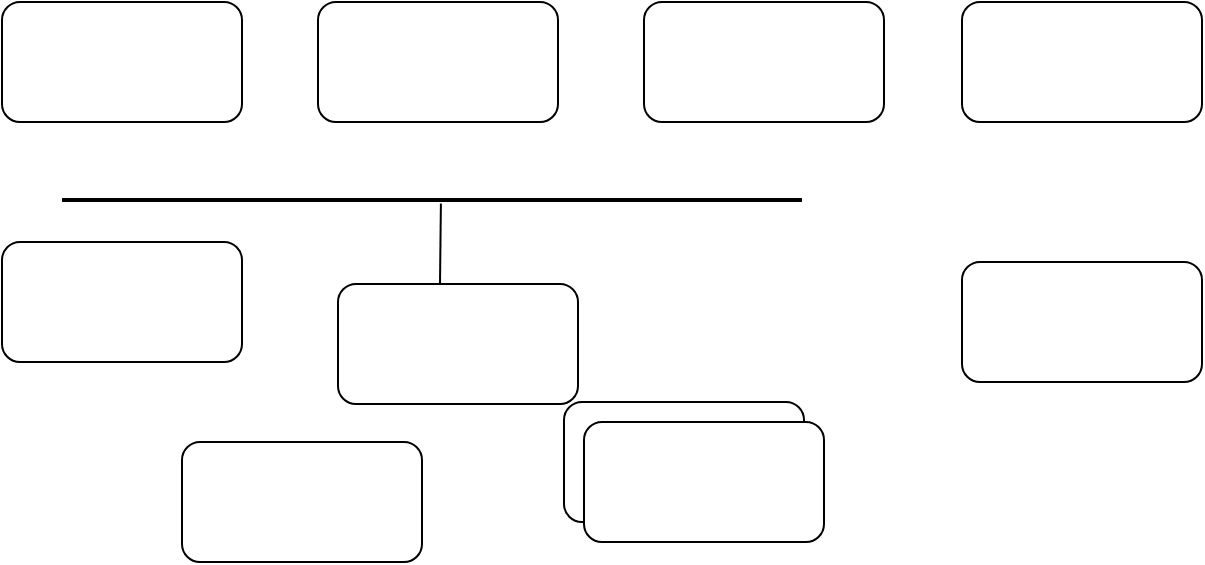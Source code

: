 <mxfile version="20.8.10" type="github">
  <diagram name="Page-1" id="z48lZg58AhBbjeFEezPb">
    <mxGraphModel dx="1050" dy="483" grid="1" gridSize="10" guides="1" tooltips="1" connect="1" arrows="1" fold="1" page="1" pageScale="1" pageWidth="827" pageHeight="1169" math="0" shadow="0">
      <root>
        <mxCell id="0" />
        <mxCell id="1" parent="0" />
        <mxCell id="gmFjkNFE5XuEMYZ9CMIm-5" value="" style="line;strokeWidth=2;html=1;" vertex="1" parent="1">
          <mxGeometry x="70" y="184" width="370" height="10" as="geometry" />
        </mxCell>
        <mxCell id="gmFjkNFE5XuEMYZ9CMIm-7" style="rounded=0;orthogonalLoop=1;jettySize=auto;html=1;entryX=0.685;entryY=0.68;entryDx=0;entryDy=0;entryPerimeter=0;endArrow=none;endFill=0;jumpStyle=sharp;" edge="1" parent="1">
          <mxGeometry relative="1" as="geometry">
            <mxPoint x="259" y="231" as="sourcePoint" />
            <mxPoint x="259.45" y="190.8" as="targetPoint" />
          </mxGeometry>
        </mxCell>
        <mxCell id="gmFjkNFE5XuEMYZ9CMIm-6" value="" style="rounded=1;whiteSpace=wrap;html=1;" vertex="1" parent="1">
          <mxGeometry x="208" y="231" width="120" height="60" as="geometry" />
        </mxCell>
        <mxCell id="gmFjkNFE5XuEMYZ9CMIm-8" value="" style="rounded=1;whiteSpace=wrap;html=1;fillOpacity=100;imageWidth=24;" vertex="1" parent="1">
          <mxGeometry x="130" y="310" width="120" height="60" as="geometry" />
        </mxCell>
        <mxCell id="gmFjkNFE5XuEMYZ9CMIm-9" value="" style="rounded=1;whiteSpace=wrap;html=1;" vertex="1" parent="1">
          <mxGeometry x="520" y="90" width="120" height="60" as="geometry" />
        </mxCell>
        <mxCell id="gmFjkNFE5XuEMYZ9CMIm-10" value="" style="rounded=1;whiteSpace=wrap;html=1;" vertex="1" parent="1">
          <mxGeometry x="361" y="90" width="120" height="60" as="geometry" />
        </mxCell>
        <mxCell id="gmFjkNFE5XuEMYZ9CMIm-11" value="" style="rounded=1;whiteSpace=wrap;html=1;" vertex="1" parent="1">
          <mxGeometry x="198" y="90" width="120" height="60" as="geometry" />
        </mxCell>
        <mxCell id="gmFjkNFE5XuEMYZ9CMIm-12" value="" style="rounded=1;whiteSpace=wrap;html=1;" vertex="1" parent="1">
          <mxGeometry x="40" y="90" width="120" height="60" as="geometry" />
        </mxCell>
        <mxCell id="gmFjkNFE5XuEMYZ9CMIm-14" value="" style="rounded=1;whiteSpace=wrap;html=1;" vertex="1" parent="1">
          <mxGeometry x="321" y="290" width="120" height="60" as="geometry" />
        </mxCell>
        <mxCell id="gmFjkNFE5XuEMYZ9CMIm-15" value="" style="rounded=1;whiteSpace=wrap;html=1;" vertex="1" parent="1">
          <mxGeometry x="331" y="300" width="120" height="60" as="geometry" />
        </mxCell>
        <mxCell id="gmFjkNFE5XuEMYZ9CMIm-16" value="" style="rounded=1;whiteSpace=wrap;html=1;" vertex="1" parent="1">
          <mxGeometry x="520" y="220" width="120" height="60" as="geometry" />
        </mxCell>
        <mxCell id="gmFjkNFE5XuEMYZ9CMIm-17" value="" style="rounded=1;whiteSpace=wrap;html=1;" vertex="1" parent="1">
          <mxGeometry x="40" y="210" width="120" height="60" as="geometry" />
        </mxCell>
      </root>
    </mxGraphModel>
  </diagram>
</mxfile>
